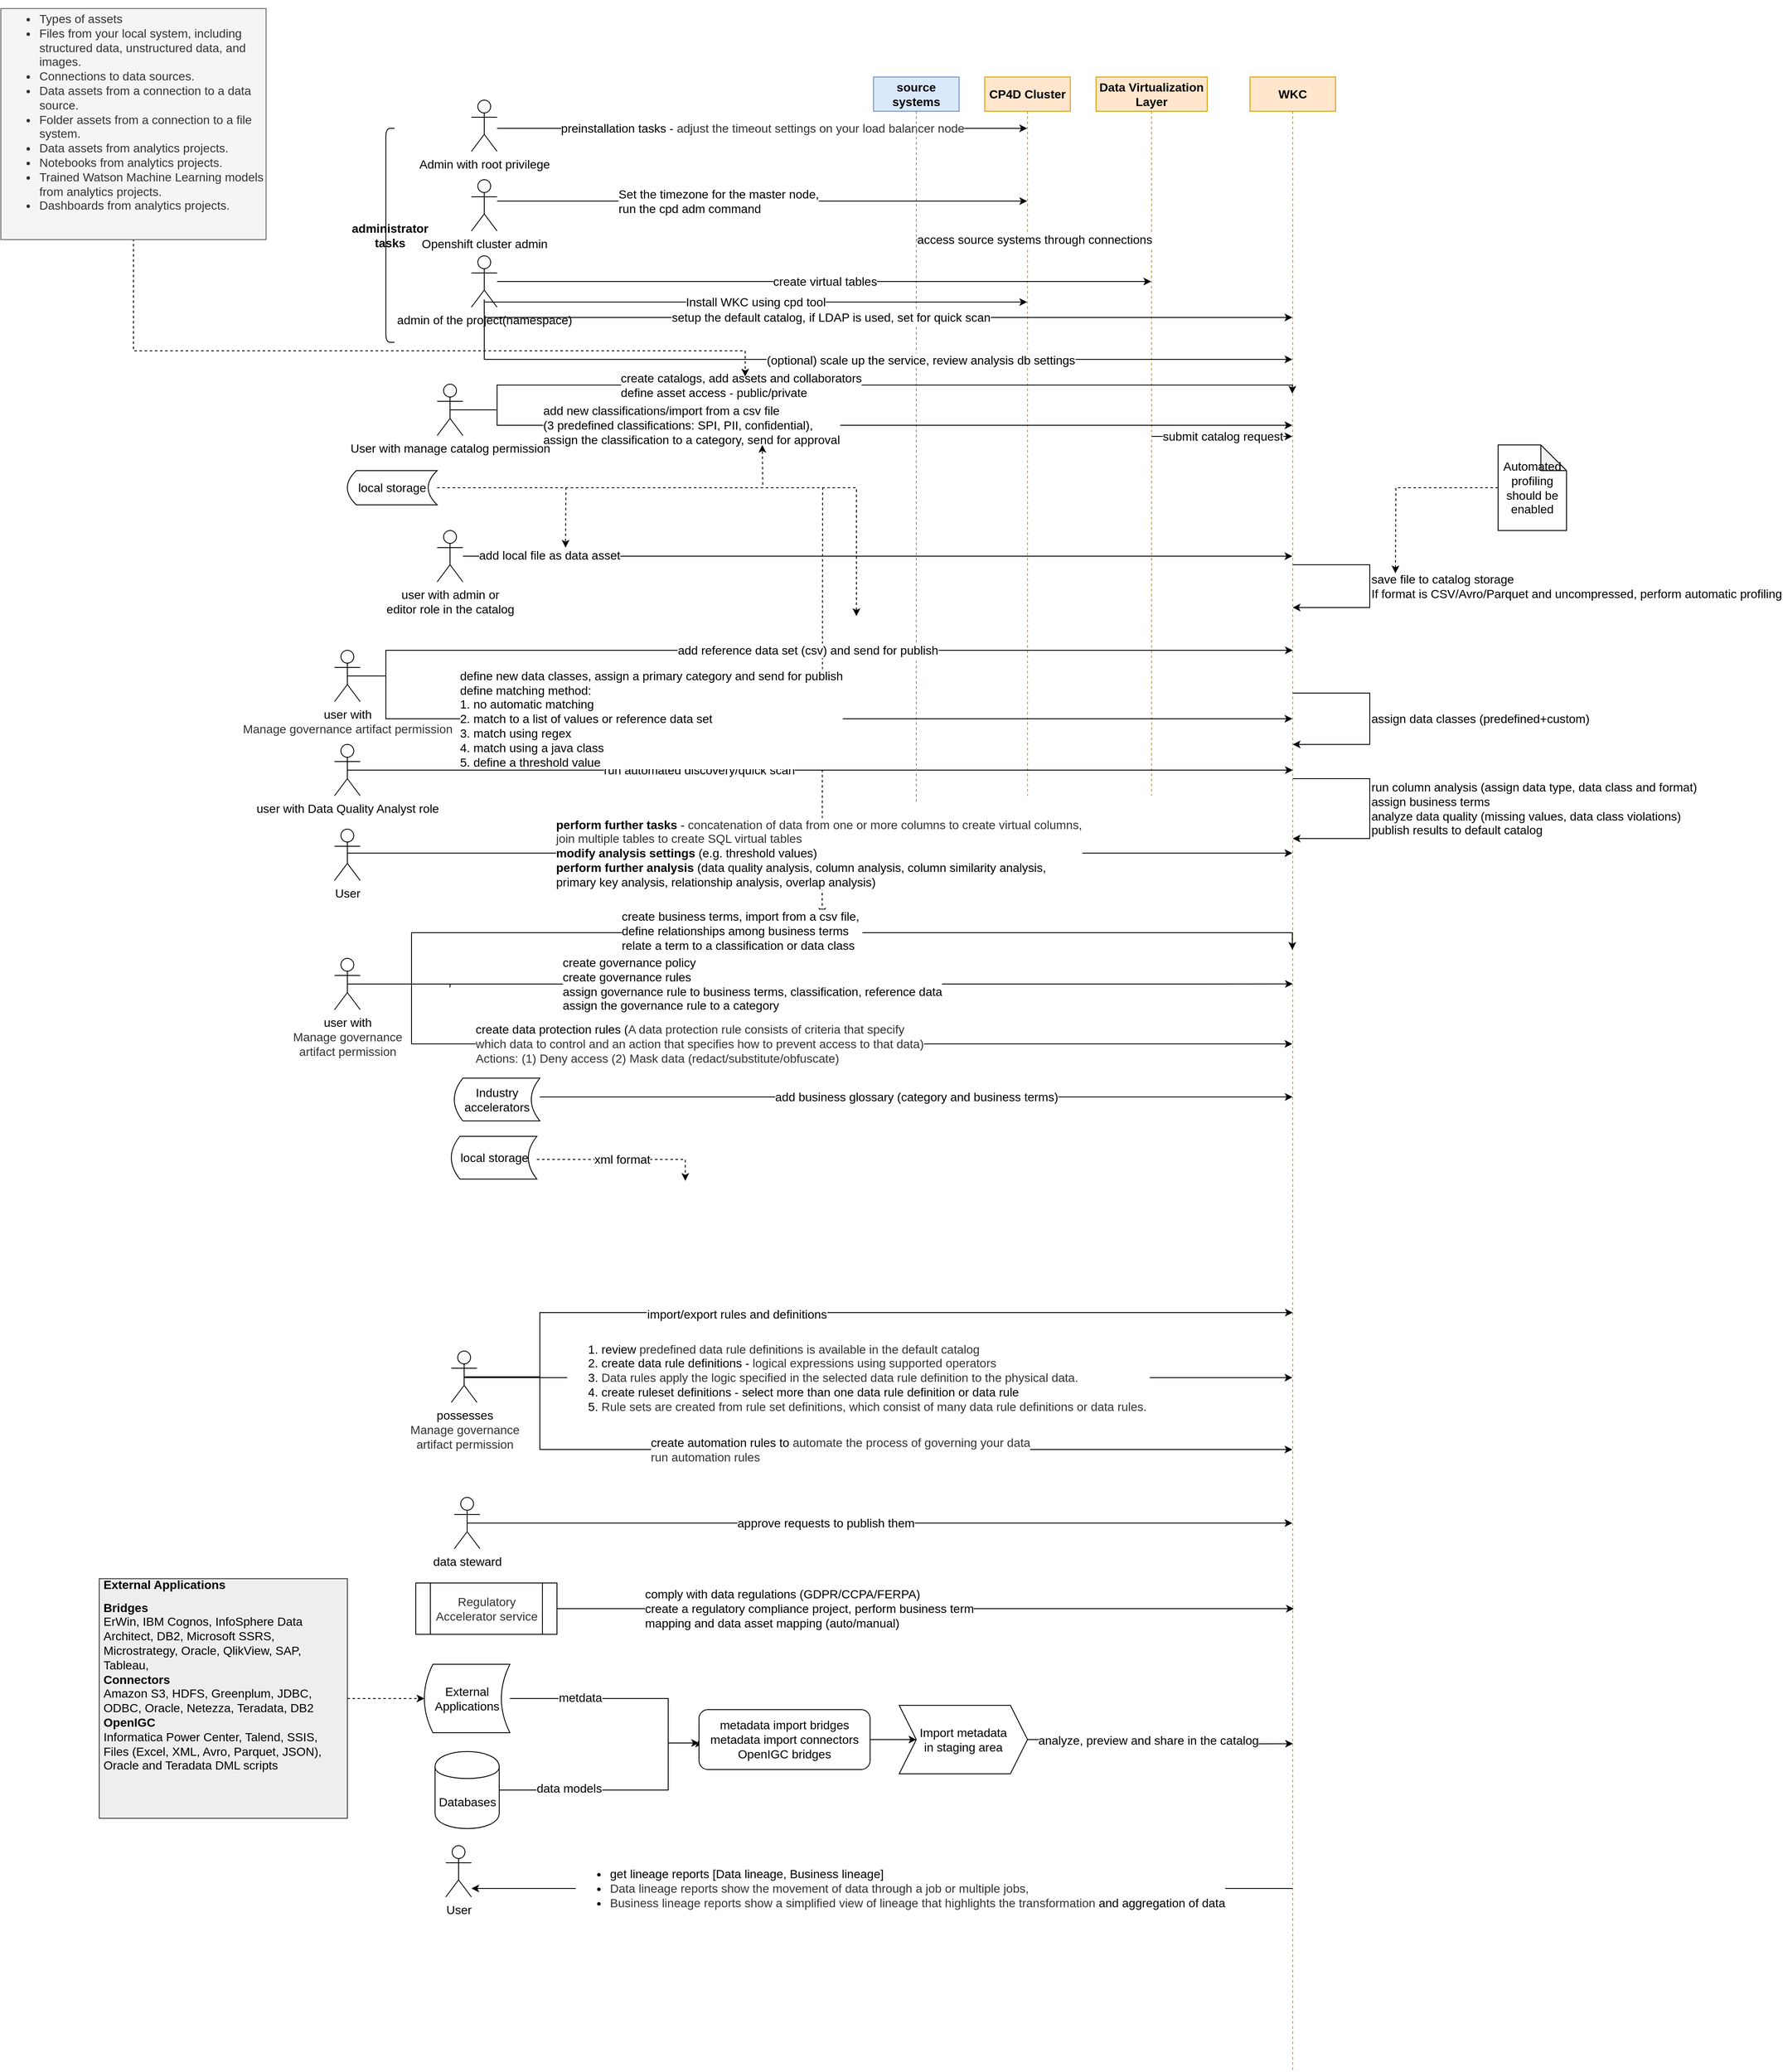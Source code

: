 <mxfile version="13.4.9" type="github">
  <diagram id="kgpKYQtTHZ0yAKxKKP6v" name="Page-1">
    <mxGraphModel dx="2909" dy="1727" grid="1" gridSize="10" guides="1" tooltips="1" connect="1" arrows="1" fold="1" page="1" pageScale="1" pageWidth="850" pageHeight="1100" math="0" shadow="0">
      <root>
        <mxCell id="0" />
        <mxCell id="1" parent="0" />
        <mxCell id="m7c62PFlQVcXENg2-71l-1" value="CP4D Cluster" style="shape=umlLifeline;perimeter=lifelinePerimeter;whiteSpace=wrap;html=1;container=1;collapsible=0;recursiveResize=0;outlineConnect=0;fillColor=#ffe6cc;strokeColor=#d79b00;fontSize=14;fontStyle=1" parent="1" vertex="1">
          <mxGeometry x="110" y="40" width="100" height="840" as="geometry" />
        </mxCell>
        <mxCell id="m7c62PFlQVcXENg2-71l-2" value="submit catalog request" style="edgeStyle=orthogonalEdgeStyle;rounded=0;orthogonalLoop=1;jettySize=auto;html=1;fontSize=14;" parent="1" source="m7c62PFlQVcXENg2-71l-3" target="m7c62PFlQVcXENg2-71l-5" edge="1">
          <mxGeometry relative="1" as="geometry">
            <Array as="points">
              <mxPoint x="310" y="270" />
              <mxPoint x="310" y="270" />
            </Array>
          </mxGeometry>
        </mxCell>
        <mxCell id="m7c62PFlQVcXENg2-71l-3" value="Data Virtualization Layer" style="shape=umlLifeline;perimeter=lifelinePerimeter;whiteSpace=wrap;html=1;container=1;collapsible=0;recursiveResize=0;outlineConnect=0;fillColor=#ffe6cc;strokeColor=#d79b00;fontSize=14;fontStyle=1" parent="1" vertex="1">
          <mxGeometry x="240" y="40" width="130" height="840" as="geometry" />
        </mxCell>
        <mxCell id="m7c62PFlQVcXENg2-71l-4" value="DV" style="shape=umlLifeline;perimeter=lifelinePerimeter;whiteSpace=wrap;html=1;container=1;collapsible=0;recursiveResize=0;outlineConnect=0;fontSize=14;" parent="1" vertex="1">
          <mxGeometry x="420" y="40" width="100" height="300" as="geometry" />
        </mxCell>
        <mxCell id="IsnBaX-UXQkgkAbF29E4-29" value="&lt;ul style=&quot;font-size: 14px;&quot;&gt;&lt;li style=&quot;font-size: 14px;&quot;&gt;&lt;font style=&quot;font-size: 14px;&quot;&gt;get lineage reports [Data lineage, Business lineage]&lt;/font&gt;&lt;/li&gt;&lt;li style=&quot;font-size: 14px;&quot;&gt;&lt;font style=&quot;font-size: 14px;&quot;&gt;&lt;span style=&quot;color: rgb(50, 50, 50); font-size: 14px;&quot;&gt;Data lineage reports show the movement of data through a job or multiple jobs,&amp;nbsp;&lt;/span&gt;&lt;/font&gt;&lt;/li&gt;&lt;li style=&quot;font-size: 14px;&quot;&gt;&lt;span style=&quot;color: rgb(50, 50, 50); font-size: 14px;&quot;&gt;Business lineage reports show a simplified view of lineage that highlights the transformation&amp;nbsp;&lt;/span&gt;and aggregation of data&lt;/li&gt;&lt;/ul&gt;" style="edgeStyle=orthogonalEdgeStyle;rounded=0;orthogonalLoop=1;jettySize=auto;html=1;align=left;fontSize=14;" parent="1" target="IsnBaX-UXQkgkAbF29E4-28" edge="1">
          <mxGeometry x="0.75" relative="1" as="geometry">
            <mxPoint x="290" y="1697.593" as="targetPoint" />
            <Array as="points">
              <mxPoint x="-400" y="2157" />
              <mxPoint x="-400" y="2157" />
            </Array>
            <mxPoint as="offset" />
            <mxPoint x="469.5" y="2157" as="sourcePoint" />
          </mxGeometry>
        </mxCell>
        <mxCell id="m7c62PFlQVcXENg2-71l-5" value="WKC" style="shape=umlLifeline;perimeter=lifelinePerimeter;whiteSpace=wrap;html=1;container=1;collapsible=0;recursiveResize=0;outlineConnect=0;fillColor=#ffe6cc;strokeColor=#d79b00;fontSize=14;fontStyle=1" parent="1" vertex="1">
          <mxGeometry x="420" y="40" width="100" height="2330" as="geometry" />
        </mxCell>
        <mxCell id="m7c62PFlQVcXENg2-71l-6" value="&lt;font style=&quot;font-size: 14px;&quot;&gt;preinstallation tasks -&amp;nbsp;&lt;span style=&quot;color: rgb(50, 50, 50); font-size: 14px;&quot;&gt;adjust the timeout settings on your load balancer node&lt;/span&gt;&lt;/font&gt;" style="edgeStyle=orthogonalEdgeStyle;rounded=0;orthogonalLoop=1;jettySize=auto;html=1;fontSize=14;" parent="1" source="m7c62PFlQVcXENg2-71l-9" target="m7c62PFlQVcXENg2-71l-1" edge="1">
          <mxGeometry relative="1" as="geometry">
            <Array as="points">
              <mxPoint x="50" y="100" />
              <mxPoint x="50" y="100" />
            </Array>
          </mxGeometry>
        </mxCell>
        <mxCell id="m7c62PFlQVcXENg2-71l-9" value="&lt;font style=&quot;font-size: 14px;&quot;&gt;Admin with root privilege&lt;/font&gt;" style="shape=umlActor;verticalLabelPosition=bottom;verticalAlign=top;html=1;fontSize=14;" parent="1" vertex="1">
          <mxGeometry x="-490" y="67" width="30" height="60" as="geometry" />
        </mxCell>
        <mxCell id="m7c62PFlQVcXENg2-71l-12" value="approve requests to publish them" style="edgeStyle=orthogonalEdgeStyle;rounded=0;orthogonalLoop=1;jettySize=auto;html=1;fontSize=14;exitX=0.5;exitY=0.5;exitDx=0;exitDy=0;exitPerimeter=0;" parent="1" source="m7c62PFlQVcXENg2-71l-13" edge="1">
          <mxGeometry x="0.657" y="-380" relative="1" as="geometry">
            <Array as="points">
              <mxPoint x="-495" y="1730" />
            </Array>
            <mxPoint x="-380" y="-380" as="offset" />
            <mxPoint x="469.5" y="1730" as="targetPoint" />
          </mxGeometry>
        </mxCell>
        <mxCell id="m7c62PFlQVcXENg2-71l-13" value="data steward" style="shape=umlActor;verticalLabelPosition=bottom;verticalAlign=top;html=1;fontSize=14;" parent="1" vertex="1">
          <mxGeometry x="-510" y="1700" width="30" height="60" as="geometry" />
        </mxCell>
        <mxCell id="m7c62PFlQVcXENg2-71l-14" value="run automated discovery/quick scan" style="edgeStyle=orthogonalEdgeStyle;rounded=0;orthogonalLoop=1;jettySize=auto;html=1;fontSize=14;exitX=0.5;exitY=0.5;exitDx=0;exitDy=0;exitPerimeter=0;" parent="1" source="m7c62PFlQVcXENg2-71l-16" edge="1">
          <mxGeometry x="-0.256" relative="1" as="geometry">
            <Array as="points">
              <mxPoint x="470" y="850" />
            </Array>
            <mxPoint as="offset" />
            <mxPoint x="470" y="850" as="targetPoint" />
          </mxGeometry>
        </mxCell>
        <mxCell id="m7c62PFlQVcXENg2-71l-16" value="user with Data Quality Analyst role" style="shape=umlActor;verticalLabelPosition=bottom;verticalAlign=top;html=1;fontSize=14;" parent="1" vertex="1">
          <mxGeometry x="-650" y="820" width="30" height="60" as="geometry" />
        </mxCell>
        <mxCell id="m7c62PFlQVcXENg2-71l-96" value="access source systems through connections" style="edgeStyle=orthogonalEdgeStyle;rounded=0;orthogonalLoop=1;jettySize=auto;html=1;strokeWidth=1;fontSize=14;" parent="1" source="m7c62PFlQVcXENg2-71l-17" target="m7c62PFlQVcXENg2-71l-3" edge="1">
          <mxGeometry relative="1" as="geometry">
            <Array as="points">
              <mxPoint x="150" y="230" />
              <mxPoint x="150" y="230" />
            </Array>
          </mxGeometry>
        </mxCell>
        <mxCell id="m7c62PFlQVcXENg2-71l-17" value="source systems" style="shape=umlLifeline;perimeter=lifelinePerimeter;whiteSpace=wrap;html=1;container=1;collapsible=0;recursiveResize=0;outlineConnect=0;fillColor=#dae8fc;strokeColor=#6c8ebf;fontSize=14;fontStyle=1" parent="1" vertex="1">
          <mxGeometry x="-20" y="40" width="100" height="850" as="geometry" />
        </mxCell>
        <mxCell id="m7c62PFlQVcXENg2-71l-19" value="&lt;ol style=&quot;font-size: 14px;&quot;&gt;&lt;li style=&quot;font-size: 14px;&quot;&gt;&lt;font style=&quot;font-size: 14px;&quot;&gt;&lt;font style=&quot;font-size: 14px;&quot;&gt;review&amp;nbsp;&lt;span style=&quot;color: rgb(50, 50, 50); font-size: 14px;&quot;&gt;predefined data rule definitions is available in the default catalog&lt;/span&gt;&lt;/font&gt;&lt;/font&gt;&lt;/li&gt;&lt;li style=&quot;font-size: 14px;&quot;&gt;&lt;font style=&quot;font-size: 14px;&quot;&gt;create data rule definitions -&amp;nbsp;&lt;span style=&quot;color: rgb(50, 50, 50); font-size: 14px;&quot;&gt;logical expressions using supported operators&lt;br style=&quot;font-size: 14px;&quot;&gt;&lt;/span&gt;&lt;/font&gt;&lt;/li&gt;&lt;li style=&quot;font-size: 14px;&quot;&gt;&lt;font style=&quot;font-size: 14px;&quot;&gt;&lt;span style=&quot;color: rgb(50, 50, 50); font-size: 14px;&quot;&gt;Data rules apply the logic specified in the selected data rule definition to the physical data.&lt;/span&gt;&lt;/font&gt;&lt;/li&gt;&lt;li style=&quot;font-size: 14px;&quot;&gt;&lt;font style=&quot;font-size: 14px;&quot;&gt;create ruleset definitions -&amp;nbsp;&lt;/font&gt;select more than one data rule definition or data rule&lt;/li&gt;&lt;li style=&quot;font-size: 14px;&quot;&gt;&lt;font style=&quot;font-size: 14px;&quot;&gt;&lt;span style=&quot;color: rgb(50, 50, 50); font-size: 14px;&quot;&gt;Rule sets are created from rule set definitions, which consist of many data rule definitions or data rules.&amp;nbsp;&lt;/span&gt;&lt;/font&gt;&lt;/li&gt;&lt;/ol&gt;" style="edgeStyle=orthogonalEdgeStyle;rounded=0;orthogonalLoop=1;jettySize=auto;html=1;fontSize=14;align=left;exitX=0.5;exitY=0.5;exitDx=0;exitDy=0;exitPerimeter=0;" parent="1" source="m7c62PFlQVcXENg2-71l-20" edge="1">
          <mxGeometry x="-0.527" y="-110" relative="1" as="geometry">
            <Array as="points">
              <mxPoint x="-498" y="1560" />
            </Array>
            <mxPoint x="469.5" y="1560" as="targetPoint" />
            <mxPoint x="-110" y="-110" as="offset" />
          </mxGeometry>
        </mxCell>
        <mxCell id="m7c62PFlQVcXENg2-71l-87" style="edgeStyle=orthogonalEdgeStyle;rounded=0;orthogonalLoop=1;jettySize=auto;html=1;strokeWidth=1;fontSize=14;exitX=0.5;exitY=0.5;exitDx=0;exitDy=0;exitPerimeter=0;" parent="1" source="m7c62PFlQVcXENg2-71l-20" edge="1">
          <mxGeometry relative="1" as="geometry">
            <mxPoint x="470" y="1484" as="targetPoint" />
            <Array as="points">
              <mxPoint x="-410" y="1559" />
              <mxPoint x="-410" y="1484" />
            </Array>
            <mxPoint x="-483.5" y="1544" as="sourcePoint" />
          </mxGeometry>
        </mxCell>
        <mxCell id="m7c62PFlQVcXENg2-71l-88" value="import/export rules and definitions" style="edgeLabel;html=1;align=center;verticalAlign=middle;resizable=0;points=[];fontSize=14;" parent="m7c62PFlQVcXENg2-71l-87" vertex="1" connectable="0">
          <mxGeometry x="-0.494" y="-2" relative="1" as="geometry">
            <mxPoint x="129.5" as="offset" />
          </mxGeometry>
        </mxCell>
        <mxCell id="m7c62PFlQVcXENg2-71l-91" value="&lt;div style=&quot;text-align: left; font-size: 14px;&quot;&gt;create automation rules to&amp;nbsp;&lt;span style=&quot;color: rgb(50, 50, 50); font-size: 14px;&quot;&gt;automate the process of governing your data&lt;/span&gt;&lt;/div&gt;&lt;font style=&quot;font-size: 14px;&quot;&gt;&lt;div style=&quot;text-align: left; font-size: 14px;&quot;&gt;&lt;span style=&quot;color: rgb(50, 50, 50); font-size: 14px;&quot;&gt;run automation rules&lt;/span&gt;&lt;/div&gt;&lt;/font&gt;" style="edgeStyle=orthogonalEdgeStyle;rounded=0;orthogonalLoop=1;jettySize=auto;html=1;strokeWidth=1;fontSize=14;exitX=0.5;exitY=0.5;exitDx=0;exitDy=0;exitPerimeter=0;" parent="1" source="m7c62PFlQVcXENg2-71l-20" edge="1">
          <mxGeometry x="-0.006" relative="1" as="geometry">
            <mxPoint x="469.5" y="1644" as="targetPoint" />
            <Array as="points">
              <mxPoint x="-410" y="1559" />
              <mxPoint x="-410" y="1644" />
            </Array>
            <mxPoint x="1" as="offset" />
            <mxPoint x="-483.5" y="1574" as="sourcePoint" />
          </mxGeometry>
        </mxCell>
        <mxCell id="m7c62PFlQVcXENg2-71l-20" value="&lt;font style=&quot;font-size: 14px;&quot;&gt;possesses&lt;br style=&quot;font-size: 14px;&quot;&gt;&lt;span style=&quot;color: rgb(50, 50, 50); background-color: rgb(255, 255, 255); font-size: 14px;&quot;&gt;Manage governance &lt;br style=&quot;font-size: 14px;&quot;&gt;artifact permission&lt;/span&gt;&lt;/font&gt;" style="shape=umlActor;verticalLabelPosition=bottom;verticalAlign=top;html=1;fontSize=14;" parent="1" vertex="1">
          <mxGeometry x="-513.5" y="1529" width="30" height="60" as="geometry" />
        </mxCell>
        <mxCell id="m7c62PFlQVcXENg2-71l-37" value="&lt;font style=&quot;font-size: 14px;&quot;&gt;Install WKC using cpd tool&lt;/font&gt;" style="edgeStyle=orthogonalEdgeStyle;rounded=0;orthogonalLoop=1;jettySize=auto;html=1;fontSize=14;" parent="1" edge="1">
          <mxGeometry relative="1" as="geometry">
            <Array as="points">
              <mxPoint x="-10" y="303" />
              <mxPoint x="-10" y="303" />
            </Array>
            <mxPoint x="-475.034" y="302" as="sourcePoint" />
            <mxPoint x="159.5" y="303.0" as="targetPoint" />
          </mxGeometry>
        </mxCell>
        <mxCell id="m7c62PFlQVcXENg2-71l-38" style="edgeStyle=orthogonalEdgeStyle;rounded=0;orthogonalLoop=1;jettySize=auto;html=1;fontSize=14;" parent="1" edge="1">
          <mxGeometry relative="1" as="geometry">
            <Array as="points">
              <mxPoint x="-475" y="321" />
            </Array>
            <mxPoint x="-475.034" y="300" as="sourcePoint" />
            <mxPoint x="469.5" y="321.0" as="targetPoint" />
          </mxGeometry>
        </mxCell>
        <mxCell id="m7c62PFlQVcXENg2-71l-39" value="&lt;font style=&quot;font-size: 14px;&quot;&gt;setup the default catalog, if LDAP is used, set for quick scan&lt;/font&gt;" style="edgeLabel;html=1;align=center;verticalAlign=middle;resizable=0;points=[];fontSize=14;" parent="m7c62PFlQVcXENg2-71l-38" vertex="1" connectable="0">
          <mxGeometry x="-0.1" y="-1" relative="1" as="geometry">
            <mxPoint x="-8.67" y="-1" as="offset" />
          </mxGeometry>
        </mxCell>
        <mxCell id="m7c62PFlQVcXENg2-71l-95" value="create virtual tables" style="edgeStyle=orthogonalEdgeStyle;rounded=0;orthogonalLoop=1;jettySize=auto;html=1;strokeWidth=1;fontSize=14;" parent="1" source="m7c62PFlQVcXENg2-71l-22" target="m7c62PFlQVcXENg2-71l-3" edge="1">
          <mxGeometry relative="1" as="geometry">
            <Array as="points">
              <mxPoint x="-475" y="260" />
            </Array>
          </mxGeometry>
        </mxCell>
        <mxCell id="m7c62PFlQVcXENg2-71l-22" value="&lt;font style=&quot;font-size: 14px;&quot;&gt;admin of the project(namespace)&lt;/font&gt;" style="shape=umlActor;verticalLabelPosition=bottom;verticalAlign=top;html=1;outlineConnect=0;fontSize=14;" parent="1" vertex="1">
          <mxGeometry x="-490" y="249" width="30" height="60" as="geometry" />
        </mxCell>
        <mxCell id="m7c62PFlQVcXENg2-71l-33" style="edgeStyle=orthogonalEdgeStyle;rounded=0;orthogonalLoop=1;jettySize=auto;html=1;fontSize=14;" parent="1" edge="1">
          <mxGeometry relative="1" as="geometry">
            <Array as="points">
              <mxPoint x="-10" y="185" />
              <mxPoint x="-10" y="185" />
            </Array>
            <mxPoint x="-460" y="185.0" as="sourcePoint" />
            <mxPoint x="159.5" y="185.0" as="targetPoint" />
          </mxGeometry>
        </mxCell>
        <mxCell id="m7c62PFlQVcXENg2-71l-35" value="&lt;font style=&quot;font-size: 14px;&quot;&gt;Set the timezone for the master node,&lt;br style=&quot;font-size: 14px;&quot;&gt;run the cpd adm command&lt;/font&gt;" style="edgeLabel;html=1;align=left;verticalAlign=middle;resizable=0;points=[];fontSize=14;" parent="m7c62PFlQVcXENg2-71l-33" vertex="1" connectable="0">
          <mxGeometry x="-0.065" y="1" relative="1" as="geometry">
            <mxPoint x="-149.66" y="1" as="offset" />
          </mxGeometry>
        </mxCell>
        <mxCell id="m7c62PFlQVcXENg2-71l-30" value="&lt;font style=&quot;font-size: 14px;&quot;&gt;Openshift cluster admin&lt;/font&gt;" style="shape=umlActor;verticalLabelPosition=bottom;verticalAlign=top;html=1;outlineConnect=0;fontSize=14;" parent="1" vertex="1">
          <mxGeometry x="-490" y="160" width="30" height="60" as="geometry" />
        </mxCell>
        <mxCell id="m7c62PFlQVcXENg2-71l-42" style="edgeStyle=orthogonalEdgeStyle;rounded=0;orthogonalLoop=1;jettySize=auto;html=1;fontSize=14;" parent="1" source="m7c62PFlQVcXENg2-71l-22" target="m7c62PFlQVcXENg2-71l-5" edge="1">
          <mxGeometry relative="1" as="geometry">
            <mxPoint x="-475" y="340" as="sourcePoint" />
            <mxPoint x="-50" y="370" as="targetPoint" />
            <Array as="points">
              <mxPoint x="-475" y="370" />
            </Array>
          </mxGeometry>
        </mxCell>
        <mxCell id="m7c62PFlQVcXENg2-71l-43" value="&lt;span style=&quot;font-size: 14px; background-color: rgb(248, 249, 250);&quot;&gt;(optional) scale up the service, review analysis db settings&lt;/span&gt;" style="edgeLabel;html=1;align=center;verticalAlign=middle;resizable=0;points=[];fontSize=14;" parent="m7c62PFlQVcXENg2-71l-42" vertex="1" connectable="0">
          <mxGeometry x="0.135" y="-1" relative="1" as="geometry">
            <mxPoint as="offset" />
          </mxGeometry>
        </mxCell>
        <mxCell id="m7c62PFlQVcXENg2-71l-47" style="edgeStyle=orthogonalEdgeStyle;rounded=0;orthogonalLoop=1;jettySize=auto;html=1;fontSize=14;exitX=0.5;exitY=0.5;exitDx=0;exitDy=0;exitPerimeter=0;" parent="1" source="m7c62PFlQVcXENg2-71l-44" edge="1">
          <mxGeometry relative="1" as="geometry">
            <Array as="points">
              <mxPoint x="-460" y="429" />
              <mxPoint x="-460" y="400" />
              <mxPoint x="470" y="400" />
            </Array>
            <mxPoint x="-460" y="410.0" as="sourcePoint" />
            <mxPoint x="469.5" y="410.0" as="targetPoint" />
          </mxGeometry>
        </mxCell>
        <mxCell id="m7c62PFlQVcXENg2-71l-48" value="&lt;div style=&quot;text-align: left; font-size: 14px;&quot;&gt;create catalogs, add assets and collaborators&lt;/div&gt;&lt;div style=&quot;text-align: left; font-size: 14px;&quot;&gt;define asset access - public/private&lt;/div&gt;" style="edgeLabel;html=1;align=center;verticalAlign=middle;resizable=0;points=[];fontSize=14;" parent="m7c62PFlQVcXENg2-71l-47" vertex="1" connectable="0">
          <mxGeometry x="0.463" y="-283" relative="1" as="geometry">
            <mxPoint x="-380" y="-283" as="offset" />
          </mxGeometry>
        </mxCell>
        <mxCell id="m7c62PFlQVcXENg2-71l-54" style="edgeStyle=orthogonalEdgeStyle;rounded=0;orthogonalLoop=1;jettySize=auto;html=1;strokeWidth=1;fontSize=14;exitX=0.5;exitY=0.5;exitDx=0;exitDy=0;exitPerimeter=0;" parent="1" source="m7c62PFlQVcXENg2-71l-44" edge="1">
          <mxGeometry relative="1" as="geometry">
            <Array as="points">
              <mxPoint x="-460" y="429" />
              <mxPoint x="-460" y="447" />
            </Array>
            <mxPoint x="-475.034" y="446" as="sourcePoint" />
            <mxPoint x="469.5" y="447.0" as="targetPoint" />
          </mxGeometry>
        </mxCell>
        <mxCell id="m7c62PFlQVcXENg2-71l-55" value="add new classifications/import from a csv file &lt;br&gt;(3 predefined classifications: SPI, PII, confidential),&amp;nbsp;&lt;br style=&quot;font-size: 14px&quot;&gt;assign the classification to a category, send for approval" style="edgeLabel;html=1;align=left;verticalAlign=middle;resizable=0;points=[];fontSize=14;" parent="m7c62PFlQVcXENg2-71l-54" vertex="1" connectable="0">
          <mxGeometry x="-0.036" y="-1" relative="1" as="geometry">
            <mxPoint x="-358" y="-1" as="offset" />
          </mxGeometry>
        </mxCell>
        <mxCell id="m7c62PFlQVcXENg2-71l-44" value="&lt;font style=&quot;font-size: 14px;&quot;&gt;User with manage catalog permission&lt;/font&gt;" style="shape=umlActor;verticalLabelPosition=bottom;verticalAlign=top;html=1;outlineConnect=0;fontSize=14;" parent="1" vertex="1">
          <mxGeometry x="-530" y="399" width="30" height="60" as="geometry" />
        </mxCell>
        <mxCell id="m7c62PFlQVcXENg2-71l-53" style="edgeStyle=orthogonalEdgeStyle;rounded=0;orthogonalLoop=1;jettySize=auto;html=1;fontSize=14;dashed=1;strokeWidth=1;exitX=0.5;exitY=1;exitDx=0;exitDy=0;" parent="1" edge="1">
          <mxGeometry relative="1" as="geometry">
            <mxPoint x="-170" y="390" as="targetPoint" />
            <Array as="points">
              <mxPoint x="-885" y="360" />
              <mxPoint x="-170" y="360" />
            </Array>
            <mxPoint x="-885.0" y="217.0" as="sourcePoint" />
          </mxGeometry>
        </mxCell>
        <mxCell id="m7c62PFlQVcXENg2-71l-51" value="&lt;h1 style=&quot;font-size: 14px;&quot;&gt;&lt;ul style=&quot;font-size: 14px;&quot;&gt;&lt;li style=&quot;font-size: 14px;&quot;&gt;&lt;font style=&quot;font-size: 14px; font-weight: normal;&quot;&gt;Types of assets&lt;/font&gt;&lt;/li&gt;&lt;li style=&quot;font-size: 14px;&quot;&gt;&lt;font style=&quot;font-size: 14px; font-weight: normal;&quot;&gt;Files from your local system, including structured data, unstructured data, and images.&lt;/font&gt;&lt;/li&gt;&lt;li style=&quot;font-size: 14px;&quot;&gt;&lt;font style=&quot;font-size: 14px; font-weight: normal;&quot;&gt;Connections to data sources.&amp;nbsp;&lt;/font&gt;&lt;/li&gt;&lt;li style=&quot;font-size: 14px;&quot;&gt;&lt;span style=&quot;font-weight: normal; font-size: 14px;&quot;&gt;Data assets from a connection to a data source.&lt;/span&gt;&lt;/li&gt;&lt;li style=&quot;font-size: 14px;&quot;&gt;&lt;font style=&quot;font-size: 14px; font-weight: normal;&quot;&gt;Folder assets from a connection to a file system.&lt;/font&gt;&lt;/li&gt;&lt;li style=&quot;font-size: 14px;&quot;&gt;&lt;font style=&quot;font-size: 14px; font-weight: normal;&quot;&gt;Data assets from analytics projects.&lt;/font&gt;&lt;/li&gt;&lt;li style=&quot;font-size: 14px;&quot;&gt;&lt;font style=&quot;font-size: 14px; font-weight: normal;&quot;&gt;Notebooks from analytics projects.&lt;/font&gt;&lt;/li&gt;&lt;li style=&quot;font-size: 14px;&quot;&gt;&lt;font style=&quot;font-size: 14px; font-weight: normal;&quot;&gt;Trained Watson Machine Learning models from analytics projects.&lt;/font&gt;&lt;/li&gt;&lt;li style=&quot;font-size: 14px;&quot;&gt;&lt;font style=&quot;font-size: 14px; font-weight: normal;&quot;&gt;Dashboards from analytics projects.&lt;/font&gt;&lt;/li&gt;&lt;/ul&gt;&lt;/h1&gt;" style="text;html=1;strokeColor=#666666;fillColor=#f5f5f5;spacing=5;spacingTop=-20;whiteSpace=wrap;overflow=hidden;rounded=0;fontSize=14;fontColor=#333333;" parent="1" vertex="1">
          <mxGeometry x="-1040" y="-40" width="310" height="270" as="geometry" />
        </mxCell>
        <mxCell id="m7c62PFlQVcXENg2-71l-58" style="edgeStyle=orthogonalEdgeStyle;rounded=0;orthogonalLoop=1;jettySize=auto;html=1;strokeWidth=1;fontSize=14;dashed=1;" parent="1" source="m7c62PFlQVcXENg2-71l-57" edge="1">
          <mxGeometry relative="1" as="geometry">
            <mxPoint x="-150" y="470" as="targetPoint" />
          </mxGeometry>
        </mxCell>
        <mxCell id="m7c62PFlQVcXENg2-71l-63" style="edgeStyle=orthogonalEdgeStyle;rounded=0;orthogonalLoop=1;jettySize=auto;html=1;strokeWidth=1;fontSize=14;dashed=1;" parent="1" source="m7c62PFlQVcXENg2-71l-57" edge="1">
          <mxGeometry relative="1" as="geometry">
            <mxPoint x="-380" y="590" as="targetPoint" />
          </mxGeometry>
        </mxCell>
        <mxCell id="m7c62PFlQVcXENg2-71l-73" value="" style="edgeStyle=orthogonalEdgeStyle;rounded=0;orthogonalLoop=1;jettySize=auto;html=1;strokeWidth=1;fontSize=14;dashed=1;" parent="1" source="m7c62PFlQVcXENg2-71l-57" edge="1">
          <mxGeometry x="0.661" relative="1" as="geometry">
            <mxPoint x="-40" y="670" as="targetPoint" />
            <Array as="points">
              <mxPoint x="-40" y="520" />
              <mxPoint x="-40" y="620" />
            </Array>
            <mxPoint as="offset" />
          </mxGeometry>
        </mxCell>
        <mxCell id="m7c62PFlQVcXENg2-71l-84" style="edgeStyle=orthogonalEdgeStyle;rounded=0;orthogonalLoop=1;jettySize=auto;html=1;strokeWidth=1;fontSize=14;dashed=1;" parent="1" source="m7c62PFlQVcXENg2-71l-57" edge="1">
          <mxGeometry relative="1" as="geometry">
            <mxPoint x="-80" y="1020" as="targetPoint" />
          </mxGeometry>
        </mxCell>
        <mxCell id="m7c62PFlQVcXENg2-71l-57" value="local storage" style="shape=dataStorage;whiteSpace=wrap;html=1;fontSize=14;" parent="1" vertex="1">
          <mxGeometry x="-635" y="500" width="105" height="40" as="geometry" />
        </mxCell>
        <mxCell id="m7c62PFlQVcXENg2-71l-60" style="edgeStyle=orthogonalEdgeStyle;rounded=0;orthogonalLoop=1;jettySize=auto;html=1;strokeWidth=1;fontSize=14;" parent="1" source="m7c62PFlQVcXENg2-71l-59" target="m7c62PFlQVcXENg2-71l-5" edge="1">
          <mxGeometry relative="1" as="geometry">
            <Array as="points">
              <mxPoint x="240" y="600" />
              <mxPoint x="240" y="600" />
            </Array>
          </mxGeometry>
        </mxCell>
        <mxCell id="m7c62PFlQVcXENg2-71l-61" value="add local file as data asset" style="edgeLabel;html=1;align=center;verticalAlign=middle;resizable=0;points=[];fontSize=14;" parent="m7c62PFlQVcXENg2-71l-60" vertex="1" connectable="0">
          <mxGeometry x="-0.792" y="1" relative="1" as="geometry">
            <mxPoint as="offset" />
          </mxGeometry>
        </mxCell>
        <mxCell id="m7c62PFlQVcXENg2-71l-59" value="user with admin or &lt;br style=&quot;font-size: 14px;&quot;&gt;editor role in the catalog" style="shape=umlActor;verticalLabelPosition=bottom;verticalAlign=top;html=1;outlineConnect=0;fontSize=14;" parent="1" vertex="1">
          <mxGeometry x="-530" y="570" width="30" height="60" as="geometry" />
        </mxCell>
        <mxCell id="m7c62PFlQVcXENg2-71l-62" value="save file to catalog storage&lt;br style=&quot;font-size: 14px;&quot;&gt;If format is CSV/Avro/Parquet and uncompressed, perform automatic profiling" style="edgeStyle=orthogonalEdgeStyle;rounded=0;orthogonalLoop=1;jettySize=auto;html=1;strokeWidth=1;fontSize=14;align=left;" parent="1" source="m7c62PFlQVcXENg2-71l-5" target="m7c62PFlQVcXENg2-71l-5" edge="1">
          <mxGeometry relative="1" as="geometry">
            <Array as="points">
              <mxPoint x="560" y="610" />
              <mxPoint x="560" y="660" />
            </Array>
          </mxGeometry>
        </mxCell>
        <mxCell id="m7c62PFlQVcXENg2-71l-65" style="edgeStyle=orthogonalEdgeStyle;rounded=0;orthogonalLoop=1;jettySize=auto;html=1;dashed=1;strokeWidth=1;fontSize=14;" parent="1" source="m7c62PFlQVcXENg2-71l-64" edge="1">
          <mxGeometry relative="1" as="geometry">
            <mxPoint x="590" y="620" as="targetPoint" />
          </mxGeometry>
        </mxCell>
        <mxCell id="m7c62PFlQVcXENg2-71l-64" value="Automated profiling should be enabled" style="shape=note;whiteSpace=wrap;html=1;backgroundOutline=1;darkOpacity=0.05;fontSize=14;" parent="1" vertex="1">
          <mxGeometry x="710" y="470" width="80" height="100" as="geometry" />
        </mxCell>
        <mxCell id="m7c62PFlQVcXENg2-71l-66" value="assign data classes (predefined+custom)" style="edgeStyle=orthogonalEdgeStyle;rounded=0;orthogonalLoop=1;jettySize=auto;html=1;strokeWidth=1;fontSize=14;align=left;" parent="1" source="m7c62PFlQVcXENg2-71l-5" target="m7c62PFlQVcXENg2-71l-5" edge="1">
          <mxGeometry relative="1" as="geometry">
            <Array as="points">
              <mxPoint x="560" y="760" />
              <mxPoint x="560" y="820" />
            </Array>
          </mxGeometry>
        </mxCell>
        <mxCell id="m7c62PFlQVcXENg2-71l-68" value="&lt;div style=&quot;text-align: left; font-size: 14px;&quot;&gt;define new data classes, assign a primary category and send for publish&lt;/div&gt;&lt;div style=&quot;text-align: left; font-size: 14px;&quot;&gt;define matching method:&lt;/div&gt;&lt;div style=&quot;text-align: left; font-size: 14px;&quot;&gt;1. no automatic matching&lt;/div&gt;&lt;div style=&quot;text-align: left; font-size: 14px;&quot;&gt;2. match to a list of values or reference data set&lt;/div&gt;&lt;div style=&quot;text-align: left; font-size: 14px;&quot;&gt;3. match using regex&lt;/div&gt;&lt;div style=&quot;text-align: left; font-size: 14px;&quot;&gt;4. match using a java class&lt;/div&gt;&lt;div style=&quot;text-align: left; font-size: 14px;&quot;&gt;5. define a threshold value&lt;/div&gt;" style="edgeStyle=orthogonalEdgeStyle;rounded=0;orthogonalLoop=1;jettySize=auto;html=1;strokeWidth=1;fontSize=14;exitX=0.5;exitY=0.5;exitDx=0;exitDy=0;exitPerimeter=0;" parent="1" source="m7c62PFlQVcXENg2-71l-67" target="m7c62PFlQVcXENg2-71l-5" edge="1">
          <mxGeometry x="-0.299" relative="1" as="geometry">
            <Array as="points">
              <mxPoint x="-590" y="740" />
              <mxPoint x="-590" y="790" />
            </Array>
            <mxPoint as="offset" />
          </mxGeometry>
        </mxCell>
        <mxCell id="m7c62PFlQVcXENg2-71l-74" value="add reference data set (csv) and send for publish" style="edgeStyle=orthogonalEdgeStyle;rounded=0;orthogonalLoop=1;jettySize=auto;html=1;strokeWidth=1;fontSize=14;exitX=0.5;exitY=0.5;exitDx=0;exitDy=0;exitPerimeter=0;" parent="1" source="m7c62PFlQVcXENg2-71l-67" edge="1">
          <mxGeometry relative="1" as="geometry">
            <Array as="points">
              <mxPoint x="-590" y="740" />
              <mxPoint x="-590" y="710" />
              <mxPoint x="470" y="710" />
            </Array>
            <mxPoint x="470" y="710" as="targetPoint" />
          </mxGeometry>
        </mxCell>
        <mxCell id="m7c62PFlQVcXENg2-71l-67" value="user with&lt;br style=&quot;font-size: 14px;&quot;&gt;&lt;span style=&quot;color: rgb(50, 50, 50); background-color: rgb(255, 255, 255); font-size: 14px;&quot;&gt;Manage governance artifact permission&lt;/span&gt;" style="shape=umlActor;verticalLabelPosition=bottom;verticalAlign=top;html=1;outlineConnect=0;fontSize=14;" parent="1" vertex="1">
          <mxGeometry x="-650" y="710" width="30" height="60" as="geometry" />
        </mxCell>
        <mxCell id="m7c62PFlQVcXENg2-71l-75" value="&lt;div style=&quot;font-size: 14px;&quot;&gt;run column analysis (assign data type, data class and format)&lt;/div&gt;&lt;div style=&quot;font-size: 14px;&quot;&gt;assign business terms&lt;/div&gt;&lt;div style=&quot;font-size: 14px;&quot;&gt;analyze data quality (missing values, data class violations)&lt;/div&gt;&lt;div style=&quot;font-size: 14px;&quot;&gt;publish results to default catalog&lt;/div&gt;" style="edgeStyle=orthogonalEdgeStyle;rounded=0;orthogonalLoop=1;jettySize=auto;html=1;strokeWidth=1;fontSize=14;align=left;" parent="1" source="m7c62PFlQVcXENg2-71l-5" target="m7c62PFlQVcXENg2-71l-5" edge="1">
          <mxGeometry relative="1" as="geometry">
            <Array as="points">
              <mxPoint x="560" y="860" />
              <mxPoint x="560" y="930" />
            </Array>
          </mxGeometry>
        </mxCell>
        <mxCell id="m7c62PFlQVcXENg2-71l-77" value="&lt;font style=&quot;font-size: 14px;&quot;&gt;&lt;b style=&quot;font-size: 14px;&quot;&gt;perform further tasks&lt;/b&gt; -&amp;nbsp;&lt;span style=&quot;color: rgb(50, 50, 50); font-size: 14px;&quot;&gt;concatenation of data from one or more columns to create virtual columns, &lt;br style=&quot;font-size: 14px;&quot;&gt;join multiple tables to create SQL virtual tables&lt;br style=&quot;font-size: 14px;&quot;&gt;&lt;/span&gt;&lt;/font&gt;&lt;b style=&quot;font-size: 14px;&quot;&gt;modify analysis settings&lt;/b&gt; (e.g. threshold values)&lt;br style=&quot;font-size: 14px;&quot;&gt;&lt;b style=&quot;font-size: 14px;&quot;&gt;perform further analysis&lt;/b&gt; (data quality analysis, column analysis, column similarity analysis, &lt;br style=&quot;font-size: 14px;&quot;&gt;primary key analysis, relationship analysis, overlap analysis)" style="edgeStyle=orthogonalEdgeStyle;rounded=0;orthogonalLoop=1;jettySize=auto;html=1;strokeWidth=1;fontSize=14;align=left;exitX=0.5;exitY=0.5;exitDx=0;exitDy=0;exitPerimeter=0;" parent="1" source="m7c62PFlQVcXENg2-71l-76" edge="1">
          <mxGeometry x="0.291" y="-470" relative="1" as="geometry">
            <Array as="points">
              <mxPoint x="-635" y="947" />
            </Array>
            <mxPoint x="-470" y="-470" as="offset" />
            <mxPoint x="-460" y="947.034" as="sourcePoint" />
            <mxPoint x="469.5" y="947.034" as="targetPoint" />
          </mxGeometry>
        </mxCell>
        <mxCell id="m7c62PFlQVcXENg2-71l-76" value="User" style="shape=umlActor;verticalLabelPosition=bottom;verticalAlign=top;html=1;outlineConnect=0;fontSize=14;" parent="1" vertex="1">
          <mxGeometry x="-650" y="919" width="30" height="60" as="geometry" />
        </mxCell>
        <mxCell id="m7c62PFlQVcXENg2-71l-80" value="&lt;div style=&quot;text-align: left; font-size: 14px;&quot;&gt;create governance policy&lt;/div&gt;&lt;div style=&quot;text-align: left; font-size: 14px;&quot;&gt;create governance rules&lt;/div&gt;&lt;div style=&quot;text-align: left; font-size: 14px;&quot;&gt;assign governance rule to business terms, classification, reference data&lt;/div&gt;&lt;div style=&quot;text-align: left; font-size: 14px;&quot;&gt;assign the governance rule to a category&lt;/div&gt;" style="edgeStyle=orthogonalEdgeStyle;rounded=0;orthogonalLoop=1;jettySize=auto;html=1;strokeWidth=1;fontSize=14;exitX=0.5;exitY=0.5;exitDx=0;exitDy=0;exitPerimeter=0;" parent="1" edge="1" source="m7c62PFlQVcXENg2-71l-79">
          <mxGeometry x="0.871" y="560" relative="1" as="geometry">
            <mxPoint x="-460" y="1100" as="sourcePoint" />
            <mxPoint x="470" y="1099.935" as="targetPoint" />
            <Array as="points" />
            <mxPoint x="-560" y="560" as="offset" />
          </mxGeometry>
        </mxCell>
        <mxCell id="m7c62PFlQVcXENg2-71l-81" value="&lt;font style=&quot;font-size: 14px;&quot;&gt;create data protection rules (&lt;font color=&quot;#323232&quot; style=&quot;font-size: 14px;&quot;&gt;A data protection rule consists of criteria that specify &lt;/font&gt;&lt;br style=&quot;font-size: 14px;&quot;&gt;&lt;font color=&quot;#323232&quot; style=&quot;font-size: 14px;&quot;&gt;which data to control and an action that specifies how to prevent access to that data)&lt;/font&gt;&lt;br style=&quot;font-size: 14px;&quot;&gt;&lt;font color=&quot;#323232&quot; style=&quot;font-size: 14px;&quot;&gt;Actions: (1) Deny access (2) Mask data (redact/substitute/obfuscate)&lt;/font&gt;&lt;br style=&quot;font-size: 14px;&quot;&gt;&lt;/font&gt;" style="edgeStyle=orthogonalEdgeStyle;rounded=0;orthogonalLoop=1;jettySize=auto;html=1;strokeWidth=1;fontSize=14;align=left;exitX=0.5;exitY=0.5;exitDx=0;exitDy=0;exitPerimeter=0;" parent="1" source="m7c62PFlQVcXENg2-71l-79" target="m7c62PFlQVcXENg2-71l-5" edge="1">
          <mxGeometry x="-0.629" relative="1" as="geometry">
            <mxPoint x="470" y="1150" as="targetPoint" />
            <Array as="points">
              <mxPoint x="-560" y="1100" />
              <mxPoint x="-560" y="1170" />
            </Array>
            <mxPoint as="offset" />
          </mxGeometry>
        </mxCell>
        <mxCell id="m7c62PFlQVcXENg2-71l-82" style="edgeStyle=orthogonalEdgeStyle;rounded=0;orthogonalLoop=1;jettySize=auto;html=1;strokeWidth=1;fontSize=14;exitX=0.5;exitY=0.5;exitDx=0;exitDy=0;exitPerimeter=0;" parent="1" edge="1">
          <mxGeometry relative="1" as="geometry">
            <Array as="points">
              <mxPoint x="-515" y="1100" />
              <mxPoint x="-560" y="1100" />
              <mxPoint x="-560" y="1040" />
              <mxPoint x="470" y="1040" />
            </Array>
            <mxPoint x="-515.0" y="1104" as="sourcePoint" />
            <mxPoint x="469.5" y="1060" as="targetPoint" />
          </mxGeometry>
        </mxCell>
        <mxCell id="m7c62PFlQVcXENg2-71l-83" value="&lt;div style=&quot;text-align: left; font-size: 14px;&quot;&gt;create business terms, import from a csv file,&amp;nbsp;&lt;/div&gt;&lt;div style=&quot;text-align: left; font-size: 14px;&quot;&gt;define relationships among business terms&lt;/div&gt;&lt;div style=&quot;text-align: left; font-size: 14px;&quot;&gt;relate a term to a classification or data class&lt;/div&gt;" style="edgeLabel;html=1;align=center;verticalAlign=middle;resizable=0;points=[];fontSize=14;" parent="m7c62PFlQVcXENg2-71l-82" vertex="1" connectable="0">
          <mxGeometry x="-0.146" y="2" relative="1" as="geometry">
            <mxPoint as="offset" />
          </mxGeometry>
        </mxCell>
        <mxCell id="m7c62PFlQVcXENg2-71l-79" value="user with&lt;br style=&quot;font-size: 14px;&quot;&gt;&lt;span style=&quot;color: rgb(50, 50, 50); background-color: rgb(255, 255, 255); font-size: 14px;&quot;&gt;Manage governance &lt;br style=&quot;font-size: 14px;&quot;&gt;artifact permission&lt;/span&gt;" style="shape=umlActor;verticalLabelPosition=bottom;verticalAlign=top;html=1;outlineConnect=0;fontSize=14;" parent="1" vertex="1">
          <mxGeometry x="-650" y="1070" width="30" height="60" as="geometry" />
        </mxCell>
        <mxCell id="m7c62PFlQVcXENg2-71l-86" value="add business glossary (category and business terms)" style="edgeStyle=orthogonalEdgeStyle;rounded=0;orthogonalLoop=1;jettySize=auto;html=1;strokeWidth=1;fontSize=14;" parent="1" edge="1">
          <mxGeometry relative="1" as="geometry">
            <mxPoint x="-410" y="1232" as="sourcePoint" />
            <mxPoint x="469.833" y="1232" as="targetPoint" />
            <Array as="points">
              <mxPoint x="470" y="1232" />
            </Array>
          </mxGeometry>
        </mxCell>
        <mxCell id="m7c62PFlQVcXENg2-71l-85" value="Industry accelerators" style="shape=dataStorage;whiteSpace=wrap;html=1;fontSize=14;" parent="1" vertex="1">
          <mxGeometry x="-510" y="1210" width="100" height="50" as="geometry" />
        </mxCell>
        <mxCell id="m7c62PFlQVcXENg2-71l-90" value="xml format" style="edgeStyle=orthogonalEdgeStyle;rounded=0;orthogonalLoop=1;jettySize=auto;html=1;strokeWidth=1;fontSize=14;dashed=1;" parent="1" edge="1">
          <mxGeometry relative="1" as="geometry">
            <mxPoint x="-240" y="1330" as="targetPoint" />
            <mxPoint x="-413.5" y="1305" as="sourcePoint" />
            <Array as="points">
              <mxPoint x="-240" y="1305" />
            </Array>
          </mxGeometry>
        </mxCell>
        <mxCell id="m7c62PFlQVcXENg2-71l-89" value="local storage" style="shape=dataStorage;whiteSpace=wrap;html=1;fontSize=14;" parent="1" vertex="1">
          <mxGeometry x="-513.5" y="1278" width="100" height="50" as="geometry" />
        </mxCell>
        <mxCell id="m7c62PFlQVcXENg2-71l-93" style="edgeStyle=orthogonalEdgeStyle;rounded=0;orthogonalLoop=1;jettySize=auto;html=1;strokeWidth=1;fontSize=14;" parent="1" source="m7c62PFlQVcXENg2-71l-92" edge="1">
          <mxGeometry relative="1" as="geometry">
            <mxPoint x="471.185" y="1830" as="targetPoint" />
          </mxGeometry>
        </mxCell>
        <mxCell id="m7c62PFlQVcXENg2-71l-94" value="comply with data regulations (GDPR/CCPA/FERPA)&lt;br style=&quot;font-size: 14px;&quot;&gt;create a regulatory compliance project, perform business term &lt;br style=&quot;font-size: 14px;&quot;&gt;mapping and data asset mapping (auto/manual)" style="edgeLabel;html=1;align=left;verticalAlign=middle;resizable=0;points=[];fontSize=14;" parent="m7c62PFlQVcXENg2-71l-93" vertex="1" connectable="0">
          <mxGeometry x="-0.348" y="1" relative="1" as="geometry">
            <mxPoint x="-180.33" y="1" as="offset" />
          </mxGeometry>
        </mxCell>
        <mxCell id="m7c62PFlQVcXENg2-71l-92" value="&lt;font style=&quot;font-size: 14px;&quot;&gt;&lt;span class=&quot;keyword&quot; style=&quot;box-sizing: inherit; margin: 0px; padding: 0px; border: 0px; vertical-align: baseline; color: rgb(50, 50, 50); background-color: rgb(255, 255, 255); font-size: 14px;&quot;&gt;Regulatory Accelerator&lt;/span&gt;&lt;span style=&quot;color: rgb(50, 50, 50); background-color: rgb(255, 255, 255); font-size: 14px;&quot;&gt;&amp;nbsp;service&lt;/span&gt;&lt;/font&gt;" style="shape=process;whiteSpace=wrap;html=1;backgroundOutline=1;fontSize=14;" parent="1" vertex="1">
          <mxGeometry x="-555" y="1800" width="165" height="60" as="geometry" />
        </mxCell>
        <mxCell id="IsnBaX-UXQkgkAbF29E4-1" value="&lt;b&gt;administrator tasks&lt;/b&gt;" style="shape=curlyBracket;whiteSpace=wrap;html=1;rounded=1;size=0;fontSize=14;" parent="1" vertex="1">
          <mxGeometry x="-590" y="100" width="10" height="250" as="geometry" />
        </mxCell>
        <mxCell id="IsnBaX-UXQkgkAbF29E4-20" style="edgeStyle=orthogonalEdgeStyle;rounded=0;orthogonalLoop=1;jettySize=auto;html=1;fontSize=14;" parent="1" source="IsnBaX-UXQkgkAbF29E4-8" target="IsnBaX-UXQkgkAbF29E4-18" edge="1">
          <mxGeometry relative="1" as="geometry">
            <Array as="points">
              <mxPoint x="-260" y="1935" />
              <mxPoint x="-260" y="1987" />
            </Array>
          </mxGeometry>
        </mxCell>
        <mxCell id="IsnBaX-UXQkgkAbF29E4-23" value="metdata" style="edgeLabel;html=1;align=center;verticalAlign=middle;resizable=0;points=[];fontSize=14;" parent="IsnBaX-UXQkgkAbF29E4-20" vertex="1" connectable="0">
          <mxGeometry x="-0.4" y="1" relative="1" as="geometry">
            <mxPoint as="offset" />
          </mxGeometry>
        </mxCell>
        <mxCell id="IsnBaX-UXQkgkAbF29E4-8" value="External Applications" style="shape=dataStorage;whiteSpace=wrap;html=1;fontSize=14;" parent="1" vertex="1">
          <mxGeometry x="-545" y="1895" width="100" height="80" as="geometry" />
        </mxCell>
        <mxCell id="IsnBaX-UXQkgkAbF29E4-21" style="edgeStyle=orthogonalEdgeStyle;rounded=0;orthogonalLoop=1;jettySize=auto;html=1;entryX=0;entryY=0.5;entryDx=0;entryDy=0;fontSize=14;" parent="1" source="IsnBaX-UXQkgkAbF29E4-9" target="IsnBaX-UXQkgkAbF29E4-18" edge="1">
          <mxGeometry relative="1" as="geometry">
            <Array as="points">
              <mxPoint x="-260" y="2042" />
              <mxPoint x="-260" y="1987" />
            </Array>
          </mxGeometry>
        </mxCell>
        <mxCell id="IsnBaX-UXQkgkAbF29E4-22" value="data models" style="edgeLabel;html=1;align=center;verticalAlign=middle;resizable=0;points=[];fontSize=14;" parent="IsnBaX-UXQkgkAbF29E4-21" vertex="1" connectable="0">
          <mxGeometry x="-0.447" y="2" relative="1" as="geometry">
            <mxPoint as="offset" />
          </mxGeometry>
        </mxCell>
        <mxCell id="IsnBaX-UXQkgkAbF29E4-9" value="Databases" style="shape=cylinder;whiteSpace=wrap;html=1;boundedLbl=1;backgroundOutline=1;fontSize=14;" parent="1" vertex="1">
          <mxGeometry x="-532.5" y="1997" width="75" height="90" as="geometry" />
        </mxCell>
        <mxCell id="XwHpWZ4ftV7QXHC5Zp1C-1" style="edgeStyle=orthogonalEdgeStyle;rounded=0;orthogonalLoop=1;jettySize=auto;html=1;entryX=0.502;entryY=0.76;entryDx=0;entryDy=0;entryPerimeter=0;fontSize=14;" edge="1" parent="1" source="IsnBaX-UXQkgkAbF29E4-13">
          <mxGeometry relative="1" as="geometry">
            <mxPoint x="470.2" y="1987.8" as="targetPoint" />
          </mxGeometry>
        </mxCell>
        <mxCell id="XwHpWZ4ftV7QXHC5Zp1C-2" value="analyze, preview and share in the catalog" style="edgeLabel;html=1;align=center;verticalAlign=middle;resizable=0;points=[];fontSize=14;" vertex="1" connectable="0" parent="XwHpWZ4ftV7QXHC5Zp1C-1">
          <mxGeometry x="-0.106" y="-1" relative="1" as="geometry">
            <mxPoint as="offset" />
          </mxGeometry>
        </mxCell>
        <mxCell id="IsnBaX-UXQkgkAbF29E4-13" value="Import metadata &lt;br style=&quot;font-size: 14px;&quot;&gt;in staging area" style="shape=step;perimeter=stepPerimeter;whiteSpace=wrap;html=1;fixedSize=1;fontSize=14;" parent="1" vertex="1">
          <mxGeometry x="10" y="1943" width="150" height="80" as="geometry" />
        </mxCell>
        <mxCell id="IsnBaX-UXQkgkAbF29E4-24" style="edgeStyle=orthogonalEdgeStyle;rounded=0;orthogonalLoop=1;jettySize=auto;html=1;fontSize=14;" parent="1" source="IsnBaX-UXQkgkAbF29E4-18" target="IsnBaX-UXQkgkAbF29E4-13" edge="1">
          <mxGeometry relative="1" as="geometry" />
        </mxCell>
        <mxCell id="IsnBaX-UXQkgkAbF29E4-18" value="&lt;span style=&quot;font-size: 14px; background-color: rgb(255, 255, 255);&quot;&gt;metadata import bridges&lt;br style=&quot;font-size: 14px;&quot;&gt;metadata import connectors&lt;br style=&quot;font-size: 14px;&quot;&gt;OpenIGC bridges&lt;/span&gt;" style="rounded=1;whiteSpace=wrap;html=1;fontSize=14;" parent="1" vertex="1">
          <mxGeometry x="-224" y="1948" width="200" height="70" as="geometry" />
        </mxCell>
        <mxCell id="IsnBaX-UXQkgkAbF29E4-27" style="edgeStyle=orthogonalEdgeStyle;rounded=0;orthogonalLoop=1;jettySize=auto;html=1;dashed=1;fontSize=14;" parent="1" source="IsnBaX-UXQkgkAbF29E4-26" target="IsnBaX-UXQkgkAbF29E4-8" edge="1">
          <mxGeometry relative="1" as="geometry" />
        </mxCell>
        <mxCell id="IsnBaX-UXQkgkAbF29E4-26" value="&lt;h1 style=&quot;font-size: 14px;&quot;&gt;&lt;font style=&quot;font-size: 14px;&quot;&gt;External Applications&lt;/font&gt;&lt;/h1&gt;&lt;div style=&quot;font-size: 14px;&quot;&gt;&lt;font style=&quot;font-size: 14px;&quot;&gt;&lt;b style=&quot;font-size: 14px;&quot;&gt;Bridges&lt;/b&gt;&lt;/font&gt;&lt;/div&gt;&lt;div style=&quot;font-size: 14px;&quot;&gt;&lt;font style=&quot;font-size: 14px;&quot;&gt;ErWin, IBM Cognos, InfoSphere Data Architect, DB2, Microsoft SSRS, Microstrategy, Oracle, QlikView, SAP, Tableau,&amp;nbsp;&lt;/font&gt;&lt;/div&gt;&lt;div style=&quot;font-size: 14px;&quot;&gt;&lt;font style=&quot;font-size: 14px;&quot;&gt;&lt;b style=&quot;font-size: 14px;&quot;&gt;Connectors&lt;/b&gt;&lt;/font&gt;&lt;/div&gt;&lt;div style=&quot;font-size: 14px;&quot;&gt;&lt;font style=&quot;font-size: 14px;&quot;&gt;Amazon S3, HDFS, Greenplum, JDBC, ODBC, Oracle, Netezza, Teradata, DB2&lt;/font&gt;&lt;/div&gt;&lt;div style=&quot;font-size: 14px;&quot;&gt;&lt;font style=&quot;font-size: 14px;&quot;&gt;&lt;b style=&quot;font-size: 14px;&quot;&gt;OpenIGC&lt;/b&gt;&lt;/font&gt;&lt;/div&gt;&lt;div style=&quot;font-size: 14px;&quot;&gt;&lt;font style=&quot;font-size: 14px;&quot;&gt;Informatica Power Center, Talend, SSIS, Files (Excel, XML, Avro, Parquet, JSON), Oracle and Teradata DML scripts&lt;/font&gt;&lt;/div&gt;&lt;div style=&quot;font-size: 14px;&quot;&gt;&lt;font style=&quot;font-size: 14px;&quot;&gt;&lt;br style=&quot;font-size: 14px;&quot;&gt;&lt;/font&gt;&lt;/div&gt;&lt;div style=&quot;font-size: 14px;&quot;&gt;&lt;font style=&quot;font-size: 14px;&quot;&gt;&lt;br style=&quot;font-size: 14px;&quot;&gt;&lt;/font&gt;&lt;/div&gt;" style="text;html=1;strokeColor=#36393d;fillColor=#eeeeee;spacing=5;spacingTop=-20;whiteSpace=wrap;overflow=hidden;rounded=0;fontSize=14;" parent="1" vertex="1">
          <mxGeometry x="-925" y="1795" width="290" height="280" as="geometry" />
        </mxCell>
        <mxCell id="IsnBaX-UXQkgkAbF29E4-28" value="User" style="shape=umlActor;verticalLabelPosition=bottom;verticalAlign=top;html=1;outlineConnect=0;fontSize=14;" parent="1" vertex="1">
          <mxGeometry x="-520" y="2107" width="30" height="60" as="geometry" />
        </mxCell>
      </root>
    </mxGraphModel>
  </diagram>
</mxfile>
